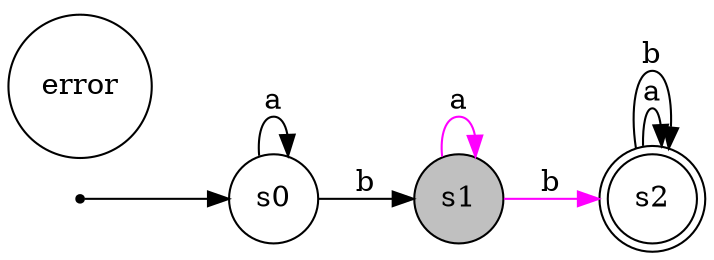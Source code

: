 digraph maquina_de_estados { 
	rankdir=LR;
	size="10"
	node [shape = doublecircle];
	s2
	node [shape = point];
	p
	node [shape = circle];
	error [style=filled, fillcolor=white];
	p -> s0
	node [shape = circle];
	s1[style=filled, fillcolor=gray]
	s0 -> s0[label = "a"][color=black];
	s0 -> s1[label = "b"][color=black];
	s1 -> s1[label = "a"][color=magenta];
	s1 -> s2[label = "b"][color=magenta];
	s2 -> s2[label = "a"][color=black];
	s2 -> s2[label = "b"][color=black];
	}